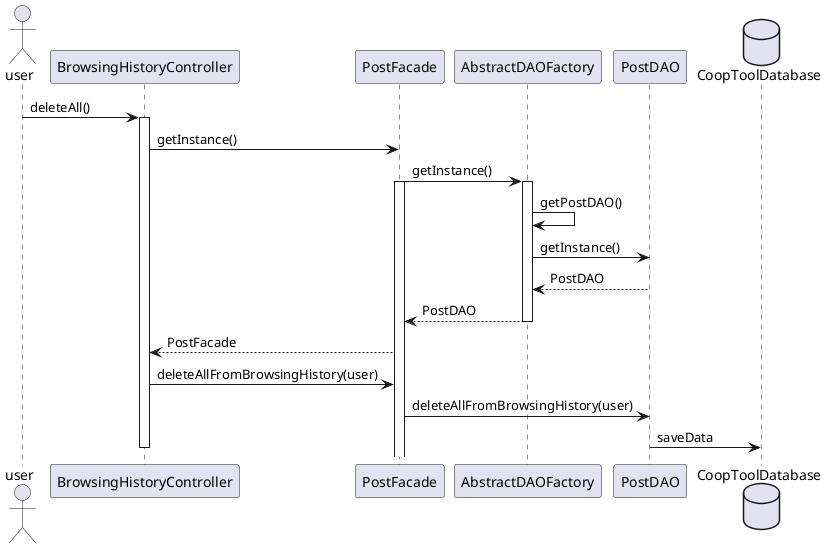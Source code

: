 @startuml
actor user
participant BrowsingHistoryController
participant PostFacade
participant AbstractDAOFactory
participant PostDAO
database CoopToolDatabase

user -> BrowsingHistoryController : deleteAll()
activate BrowsingHistoryController
BrowsingHistoryController -> PostFacade  : getInstance()
PostFacade -> AbstractDAOFactory : getInstance()
activate PostFacade
activate AbstractDAOFactory
AbstractDAOFactory -> AbstractDAOFactory : getPostDAO()
AbstractDAOFactory -> PostDAO : getInstance()
PostDAO --> AbstractDAOFactory : PostDAO
AbstractDAOFactory --> PostFacade : PostDAO
deactivate AbstractDAOFactory
PostFacade --> BrowsingHistoryController : PostFacade

BrowsingHistoryController -> PostFacade : deleteAllFromBrowsingHistory(user)
PostFacade -> PostDAO : deleteAllFromBrowsingHistory(user)
PostDAO -> CoopToolDatabase : saveData
deactivate BrowsingHistoryController
deactivate PostDAO

@enduml